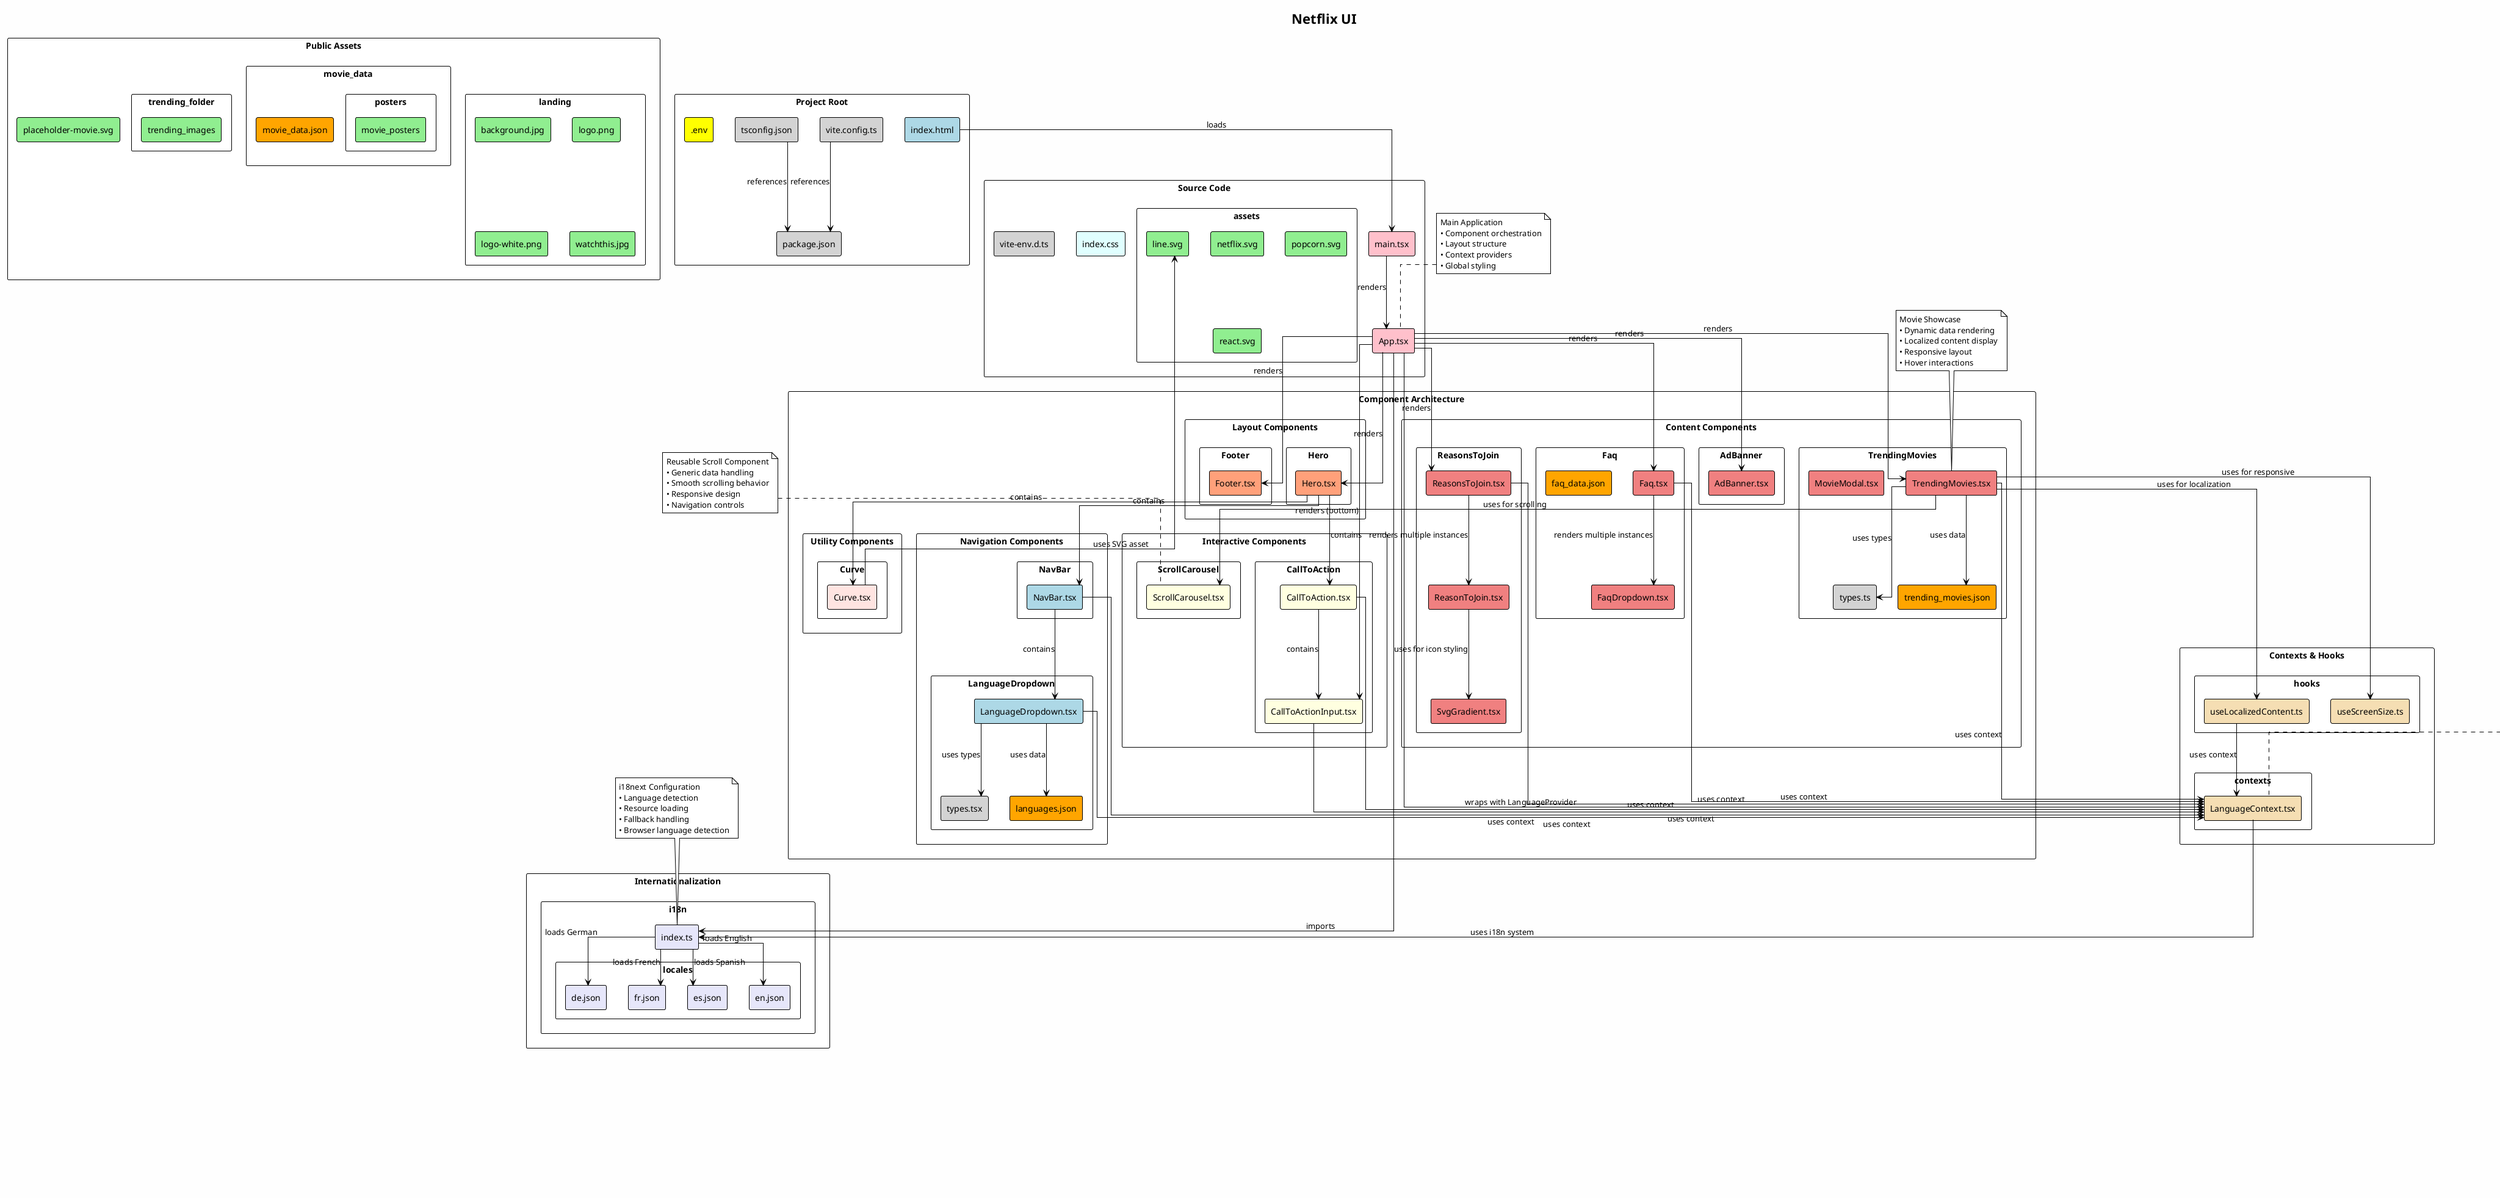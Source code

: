 @startuml Netflix UI Project Structure
!theme plain
skinparam backgroundColor #FEFEFE
skinparam componentStyle rectangle
skinparam packageStyle rectangle
skinparam linetype ortho

title Netflix UI

' Root Configuration Layer
package "Project Root" {
  [index.html] as html #LightBlue
  [vite.config.ts] as vite #LightGray
  [package.json] as pkg #LightGray
  [tsconfig.json] as ts #LightGray
  [.env] as env #Yellow
}

' Public Assets Layer
package "Public Assets" {
  package "landing" {
    [background.jpg] #LightGreen
    [logo.png] #LightGreen
    [logo-white.png] #LightGreen
    [watchthis.jpg] #LightGreen
  }
  
  package "movie_data" {
    [movie_data.json] #Orange
    package "posters" {
      [movie_posters] #LightGreen
    }
  }
  
  package "trending_folder" {
    [trending_images] #LightGreen
  }
  
  [placeholder-movie.svg] #LightGreen
}

' Core Application Layer
package "Source Code" {
  [main.tsx] as main #Pink
  [App.tsx] as app #Pink
  [index.css] as css #LightCyan
  [vite-env.d.ts] as types #LightGray
  
  package "assets" {
    [netflix.svg] #LightGreen
    [line.svg] #LightGreen
    [popcorn.svg] #LightGreen
    [react.svg] #LightGreen
  }
}

' State Management Layer
package "Contexts & Hooks" {
  package "contexts" {
    [LanguageContext.tsx] as langCtx #Wheat
  }
  
  package "hooks" {
    [useLocalizedContent.ts] as locHook #Wheat
    [useScreenSize.ts] as screenHook #Wheat
  }
}

' Internationalization Layer
package "Internationalization" {
  package "i18n" {
    [index.ts] as i18nIndex #Lavender
    package "locales" {
      [en.json] #Lavender
      [es.json] #Lavender
      [fr.json] #Lavender
      [de.json] #Lavender
    }
  }
}

' Component Architecture Layer
package "Component Architecture" {
  
  package "Layout Components" {
    package "Hero" {
      [Hero.tsx] as hero #LightSalmon
    }
    
    package "Footer" {
      [Footer.tsx] as footer #LightSalmon
    }
  }
  
  package "Navigation Components" {
    package "NavBar" {
      [NavBar.tsx] as navbar #LightBlue
    }
    
    package "LanguageDropdown" {
      [LanguageDropdown.tsx] as langDrop #LightBlue
      [types.tsx] as langTypes #LightGray
      [languages.json] as langData #Orange
    }
  }
  
  package "Interactive Components" {
    package "CallToAction" {
      [CallToAction.tsx] as cta #LightYellow
      [CallToActionInput.tsx] as ctaInput #LightYellow
    }
    
    package "ScrollCarousel" {
      [ScrollCarousel.tsx] as carousel #LightYellow
    }
  }
  
  package "Content Components" {
    package "AdBanner" {
      [AdBanner.tsx] as adBanner #LightCoral
    }
    
    package "TrendingMovies" {
      [TrendingMovies.tsx] as trendingMovies #LightCoral
      [MovieModal.tsx] as modal #LightCoral
      [types.ts] as movieTypes #LightGray
      [trending_movies.json] as trendingData #Orange
    }
    
    package "ReasonsToJoin" {
      [ReasonsToJoin.tsx] as reasons #LightCoral
      [ReasonToJoin.tsx] as reason #LightCoral
      [SvgGradient.tsx] as svgGrad #LightCoral
    }
    
    package "Faq" {
      [Faq.tsx] as faq #LightCoral
      [FaqDropdown.tsx] as faqDrop #LightCoral
      [faq_data.json] as faqData #Orange
    }
  }
  
  package "Utility Components" {
    package "Curve" {
      [Curve.tsx] as curve #MistyRose
    }
  }
}

' Main Application Flow
html --> main : loads
main --> app : renders
app --> langCtx : wraps with LanguageProvider

' App Component Structure
app --> hero : renders
app --> adBanner : renders
app --> trendingMovies : renders
app --> reasons : renders
app --> faq : renders
app --> ctaInput : renders (bottom)
app --> footer : renders
app --> i18nIndex : imports

' Hero Component Dependencies
hero --> navbar : contains
hero --> cta : contains
hero --> curve : contains

' Navigation System
navbar --> langDrop : contains
navbar --> langCtx : uses context

' Language System
langDrop --> langTypes : uses types
langDrop --> langData : uses data
langDrop --> langCtx : uses context
langCtx --> i18nIndex : uses i18n system

' Internationalization Flow
i18nIndex --> en.json : loads English
i18nIndex --> es.json : loads Spanish
i18nIndex --> fr.json : loads French
i18nIndex --> de.json : loads German

' Call To Action System
cta --> ctaInput : contains
cta --> langCtx : uses context
ctaInput --> langCtx : uses context

' Movie System
trendingMovies --> carousel : uses for scrolling
trendingMovies --> movieTypes : uses types
trendingMovies --> trendingData : uses data
trendingMovies --> screenHook : uses for responsive
trendingMovies --> langCtx : uses context
trendingMovies --> locHook : uses for localization

' Reasons System
reasons --> reason : renders multiple instances
reason --> svgGrad : uses for icon styling
reasons --> langCtx : uses context

' FAQ System
faq --> faqDrop : renders multiple instances
faq --> langCtx : uses context

' Utility Components
curve --> line.svg : uses SVG asset

' Hook Dependencies
locHook --> langCtx : uses context

' Configuration Dependencies
vite --> pkg : references
ts --> pkg : references

note top of langCtx
  Central Language Management
  • Current language state
  • Language switching logic
  • Translation function provider
  • Context for all components
end note

note top of i18nIndex
  i18next Configuration
  • Language detection
  • Resource loading
  • Fallback handling
  • Browser language detection
end note

note top of carousel
  Reusable Scroll Component
  • Generic data handling
  • Smooth scrolling behavior
  • Responsive design
  • Navigation controls
end note

note top of trendingMovies
  Movie Showcase
  • Dynamic data rendering
  • Localized content display
  • Responsive layout
  • Hover interactions
end note

note top of app
  Main Application
  • Component orchestration
  • Layout structure
  • Context providers
  • Global styling
end note

legend right
  |Color| Component Type |
  |<#Pink>| Core App Files |
  |<#LightBlue>| Navigation |
  |<#LightYellow>| Interactive |
  |<#LightCoral>| Content |
  |<#LightSalmon>| Layout |
  |<#Wheat>| State Management |
  |<#Lavender>| Internationalization |
  |<#Orange>| Data Files |
  |<#LightGreen>| Assets |
  |<#LightGray>| Configuration |
endlegend

@enduml